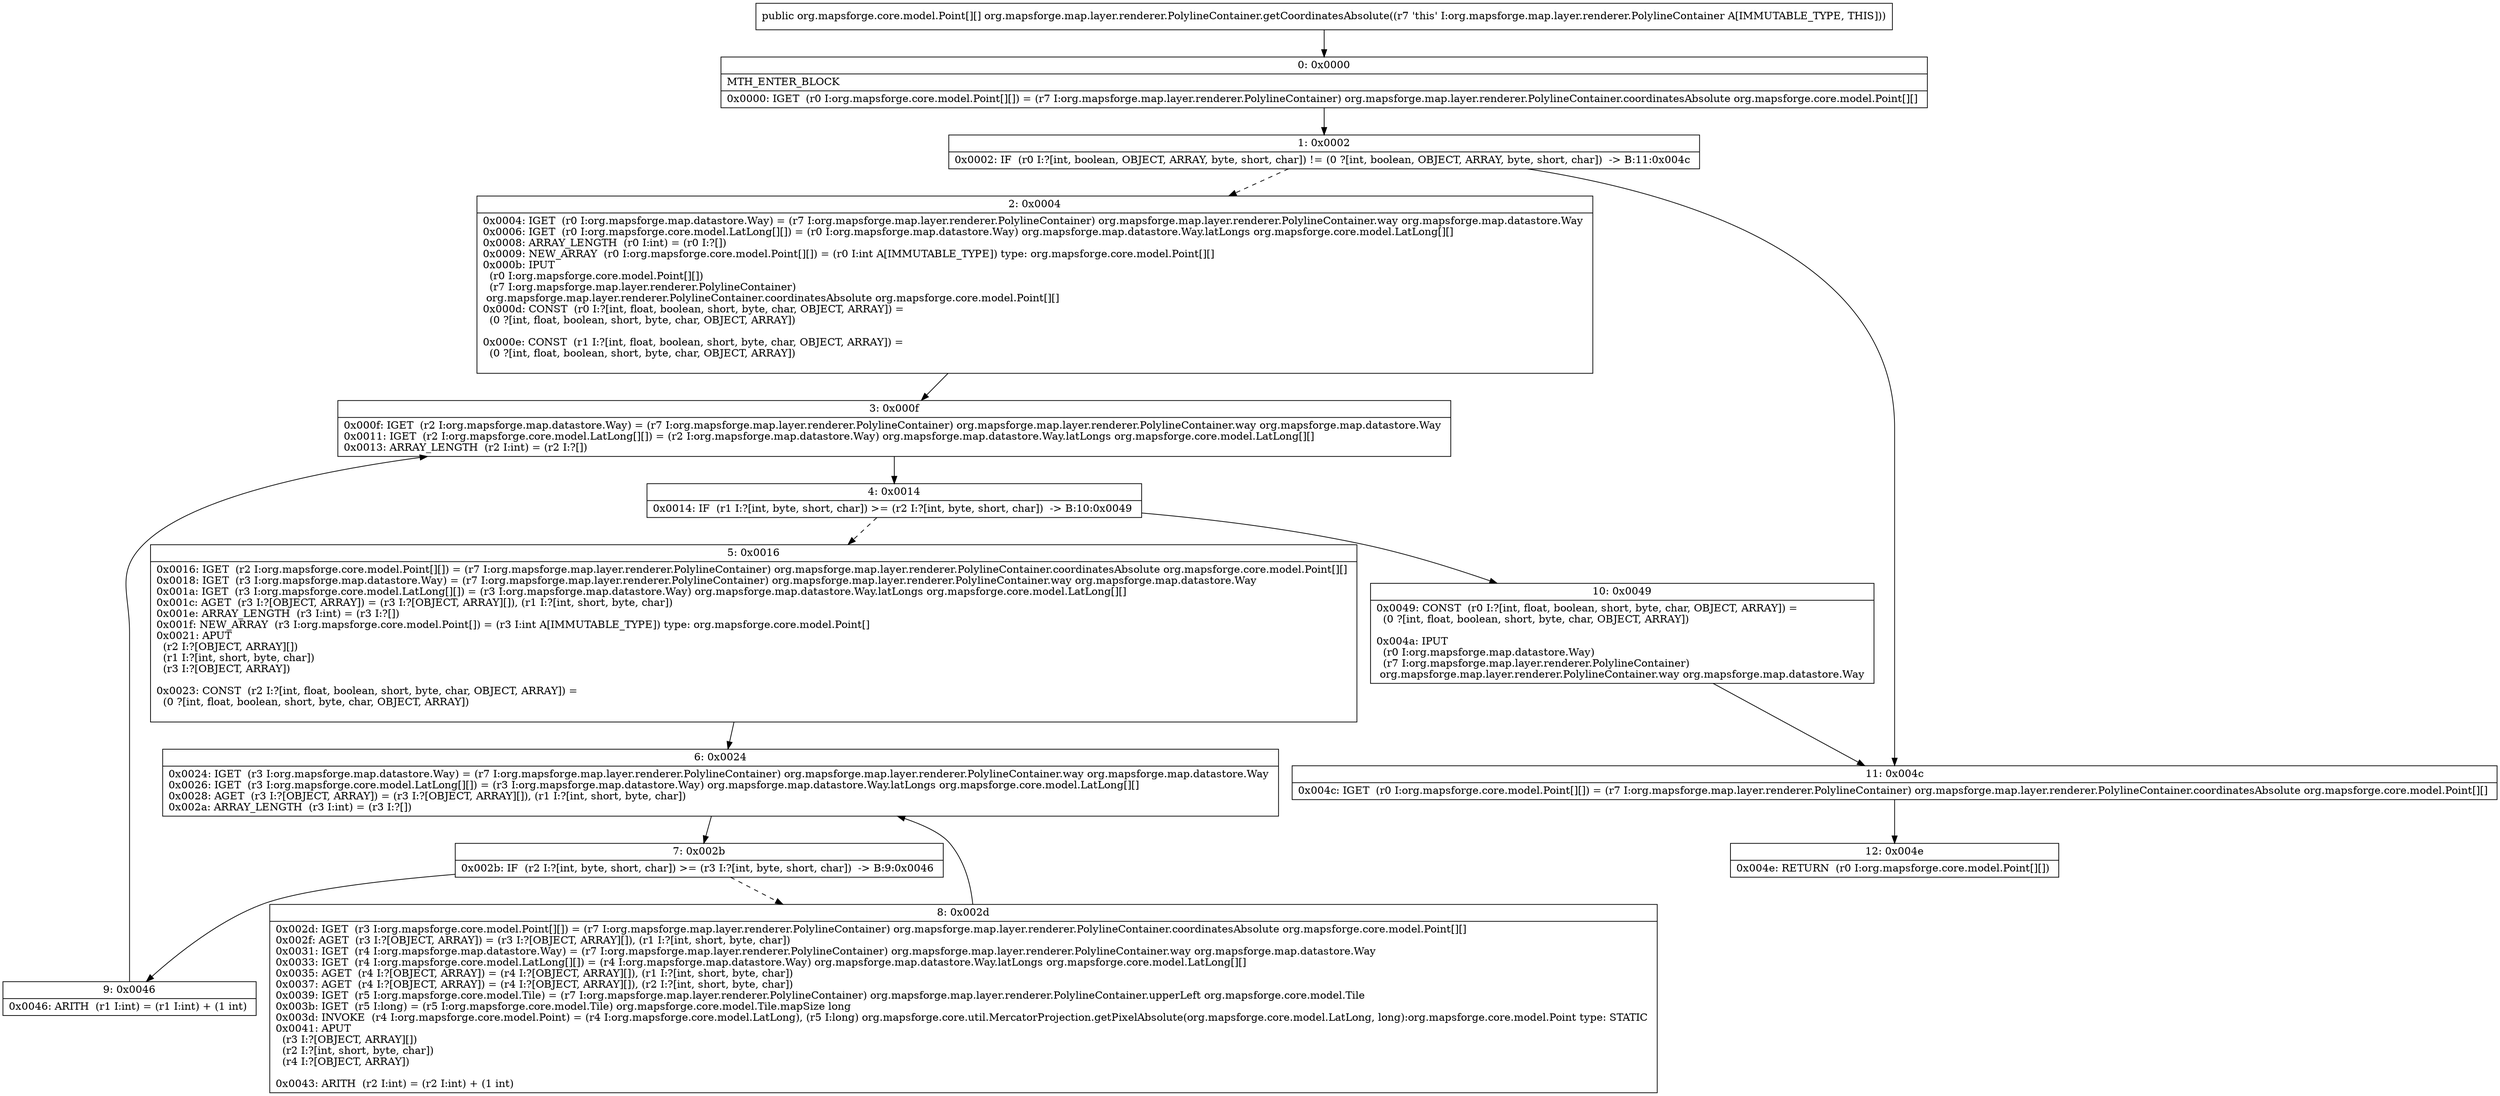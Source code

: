 digraph "CFG fororg.mapsforge.map.layer.renderer.PolylineContainer.getCoordinatesAbsolute()[[Lorg\/mapsforge\/core\/model\/Point;" {
Node_0 [shape=record,label="{0\:\ 0x0000|MTH_ENTER_BLOCK\l|0x0000: IGET  (r0 I:org.mapsforge.core.model.Point[][]) = (r7 I:org.mapsforge.map.layer.renderer.PolylineContainer) org.mapsforge.map.layer.renderer.PolylineContainer.coordinatesAbsolute org.mapsforge.core.model.Point[][] \l}"];
Node_1 [shape=record,label="{1\:\ 0x0002|0x0002: IF  (r0 I:?[int, boolean, OBJECT, ARRAY, byte, short, char]) != (0 ?[int, boolean, OBJECT, ARRAY, byte, short, char])  \-\> B:11:0x004c \l}"];
Node_2 [shape=record,label="{2\:\ 0x0004|0x0004: IGET  (r0 I:org.mapsforge.map.datastore.Way) = (r7 I:org.mapsforge.map.layer.renderer.PolylineContainer) org.mapsforge.map.layer.renderer.PolylineContainer.way org.mapsforge.map.datastore.Way \l0x0006: IGET  (r0 I:org.mapsforge.core.model.LatLong[][]) = (r0 I:org.mapsforge.map.datastore.Way) org.mapsforge.map.datastore.Way.latLongs org.mapsforge.core.model.LatLong[][] \l0x0008: ARRAY_LENGTH  (r0 I:int) = (r0 I:?[]) \l0x0009: NEW_ARRAY  (r0 I:org.mapsforge.core.model.Point[][]) = (r0 I:int A[IMMUTABLE_TYPE]) type: org.mapsforge.core.model.Point[][] \l0x000b: IPUT  \l  (r0 I:org.mapsforge.core.model.Point[][])\l  (r7 I:org.mapsforge.map.layer.renderer.PolylineContainer)\l org.mapsforge.map.layer.renderer.PolylineContainer.coordinatesAbsolute org.mapsforge.core.model.Point[][] \l0x000d: CONST  (r0 I:?[int, float, boolean, short, byte, char, OBJECT, ARRAY]) = \l  (0 ?[int, float, boolean, short, byte, char, OBJECT, ARRAY])\l \l0x000e: CONST  (r1 I:?[int, float, boolean, short, byte, char, OBJECT, ARRAY]) = \l  (0 ?[int, float, boolean, short, byte, char, OBJECT, ARRAY])\l \l}"];
Node_3 [shape=record,label="{3\:\ 0x000f|0x000f: IGET  (r2 I:org.mapsforge.map.datastore.Way) = (r7 I:org.mapsforge.map.layer.renderer.PolylineContainer) org.mapsforge.map.layer.renderer.PolylineContainer.way org.mapsforge.map.datastore.Way \l0x0011: IGET  (r2 I:org.mapsforge.core.model.LatLong[][]) = (r2 I:org.mapsforge.map.datastore.Way) org.mapsforge.map.datastore.Way.latLongs org.mapsforge.core.model.LatLong[][] \l0x0013: ARRAY_LENGTH  (r2 I:int) = (r2 I:?[]) \l}"];
Node_4 [shape=record,label="{4\:\ 0x0014|0x0014: IF  (r1 I:?[int, byte, short, char]) \>= (r2 I:?[int, byte, short, char])  \-\> B:10:0x0049 \l}"];
Node_5 [shape=record,label="{5\:\ 0x0016|0x0016: IGET  (r2 I:org.mapsforge.core.model.Point[][]) = (r7 I:org.mapsforge.map.layer.renderer.PolylineContainer) org.mapsforge.map.layer.renderer.PolylineContainer.coordinatesAbsolute org.mapsforge.core.model.Point[][] \l0x0018: IGET  (r3 I:org.mapsforge.map.datastore.Way) = (r7 I:org.mapsforge.map.layer.renderer.PolylineContainer) org.mapsforge.map.layer.renderer.PolylineContainer.way org.mapsforge.map.datastore.Way \l0x001a: IGET  (r3 I:org.mapsforge.core.model.LatLong[][]) = (r3 I:org.mapsforge.map.datastore.Way) org.mapsforge.map.datastore.Way.latLongs org.mapsforge.core.model.LatLong[][] \l0x001c: AGET  (r3 I:?[OBJECT, ARRAY]) = (r3 I:?[OBJECT, ARRAY][]), (r1 I:?[int, short, byte, char]) \l0x001e: ARRAY_LENGTH  (r3 I:int) = (r3 I:?[]) \l0x001f: NEW_ARRAY  (r3 I:org.mapsforge.core.model.Point[]) = (r3 I:int A[IMMUTABLE_TYPE]) type: org.mapsforge.core.model.Point[] \l0x0021: APUT  \l  (r2 I:?[OBJECT, ARRAY][])\l  (r1 I:?[int, short, byte, char])\l  (r3 I:?[OBJECT, ARRAY])\l \l0x0023: CONST  (r2 I:?[int, float, boolean, short, byte, char, OBJECT, ARRAY]) = \l  (0 ?[int, float, boolean, short, byte, char, OBJECT, ARRAY])\l \l}"];
Node_6 [shape=record,label="{6\:\ 0x0024|0x0024: IGET  (r3 I:org.mapsforge.map.datastore.Way) = (r7 I:org.mapsforge.map.layer.renderer.PolylineContainer) org.mapsforge.map.layer.renderer.PolylineContainer.way org.mapsforge.map.datastore.Way \l0x0026: IGET  (r3 I:org.mapsforge.core.model.LatLong[][]) = (r3 I:org.mapsforge.map.datastore.Way) org.mapsforge.map.datastore.Way.latLongs org.mapsforge.core.model.LatLong[][] \l0x0028: AGET  (r3 I:?[OBJECT, ARRAY]) = (r3 I:?[OBJECT, ARRAY][]), (r1 I:?[int, short, byte, char]) \l0x002a: ARRAY_LENGTH  (r3 I:int) = (r3 I:?[]) \l}"];
Node_7 [shape=record,label="{7\:\ 0x002b|0x002b: IF  (r2 I:?[int, byte, short, char]) \>= (r3 I:?[int, byte, short, char])  \-\> B:9:0x0046 \l}"];
Node_8 [shape=record,label="{8\:\ 0x002d|0x002d: IGET  (r3 I:org.mapsforge.core.model.Point[][]) = (r7 I:org.mapsforge.map.layer.renderer.PolylineContainer) org.mapsforge.map.layer.renderer.PolylineContainer.coordinatesAbsolute org.mapsforge.core.model.Point[][] \l0x002f: AGET  (r3 I:?[OBJECT, ARRAY]) = (r3 I:?[OBJECT, ARRAY][]), (r1 I:?[int, short, byte, char]) \l0x0031: IGET  (r4 I:org.mapsforge.map.datastore.Way) = (r7 I:org.mapsforge.map.layer.renderer.PolylineContainer) org.mapsforge.map.layer.renderer.PolylineContainer.way org.mapsforge.map.datastore.Way \l0x0033: IGET  (r4 I:org.mapsforge.core.model.LatLong[][]) = (r4 I:org.mapsforge.map.datastore.Way) org.mapsforge.map.datastore.Way.latLongs org.mapsforge.core.model.LatLong[][] \l0x0035: AGET  (r4 I:?[OBJECT, ARRAY]) = (r4 I:?[OBJECT, ARRAY][]), (r1 I:?[int, short, byte, char]) \l0x0037: AGET  (r4 I:?[OBJECT, ARRAY]) = (r4 I:?[OBJECT, ARRAY][]), (r2 I:?[int, short, byte, char]) \l0x0039: IGET  (r5 I:org.mapsforge.core.model.Tile) = (r7 I:org.mapsforge.map.layer.renderer.PolylineContainer) org.mapsforge.map.layer.renderer.PolylineContainer.upperLeft org.mapsforge.core.model.Tile \l0x003b: IGET  (r5 I:long) = (r5 I:org.mapsforge.core.model.Tile) org.mapsforge.core.model.Tile.mapSize long \l0x003d: INVOKE  (r4 I:org.mapsforge.core.model.Point) = (r4 I:org.mapsforge.core.model.LatLong), (r5 I:long) org.mapsforge.core.util.MercatorProjection.getPixelAbsolute(org.mapsforge.core.model.LatLong, long):org.mapsforge.core.model.Point type: STATIC \l0x0041: APUT  \l  (r3 I:?[OBJECT, ARRAY][])\l  (r2 I:?[int, short, byte, char])\l  (r4 I:?[OBJECT, ARRAY])\l \l0x0043: ARITH  (r2 I:int) = (r2 I:int) + (1 int) \l}"];
Node_9 [shape=record,label="{9\:\ 0x0046|0x0046: ARITH  (r1 I:int) = (r1 I:int) + (1 int) \l}"];
Node_10 [shape=record,label="{10\:\ 0x0049|0x0049: CONST  (r0 I:?[int, float, boolean, short, byte, char, OBJECT, ARRAY]) = \l  (0 ?[int, float, boolean, short, byte, char, OBJECT, ARRAY])\l \l0x004a: IPUT  \l  (r0 I:org.mapsforge.map.datastore.Way)\l  (r7 I:org.mapsforge.map.layer.renderer.PolylineContainer)\l org.mapsforge.map.layer.renderer.PolylineContainer.way org.mapsforge.map.datastore.Way \l}"];
Node_11 [shape=record,label="{11\:\ 0x004c|0x004c: IGET  (r0 I:org.mapsforge.core.model.Point[][]) = (r7 I:org.mapsforge.map.layer.renderer.PolylineContainer) org.mapsforge.map.layer.renderer.PolylineContainer.coordinatesAbsolute org.mapsforge.core.model.Point[][] \l}"];
Node_12 [shape=record,label="{12\:\ 0x004e|0x004e: RETURN  (r0 I:org.mapsforge.core.model.Point[][]) \l}"];
MethodNode[shape=record,label="{public org.mapsforge.core.model.Point[][] org.mapsforge.map.layer.renderer.PolylineContainer.getCoordinatesAbsolute((r7 'this' I:org.mapsforge.map.layer.renderer.PolylineContainer A[IMMUTABLE_TYPE, THIS])) }"];
MethodNode -> Node_0;
Node_0 -> Node_1;
Node_1 -> Node_2[style=dashed];
Node_1 -> Node_11;
Node_2 -> Node_3;
Node_3 -> Node_4;
Node_4 -> Node_5[style=dashed];
Node_4 -> Node_10;
Node_5 -> Node_6;
Node_6 -> Node_7;
Node_7 -> Node_8[style=dashed];
Node_7 -> Node_9;
Node_8 -> Node_6;
Node_9 -> Node_3;
Node_10 -> Node_11;
Node_11 -> Node_12;
}

